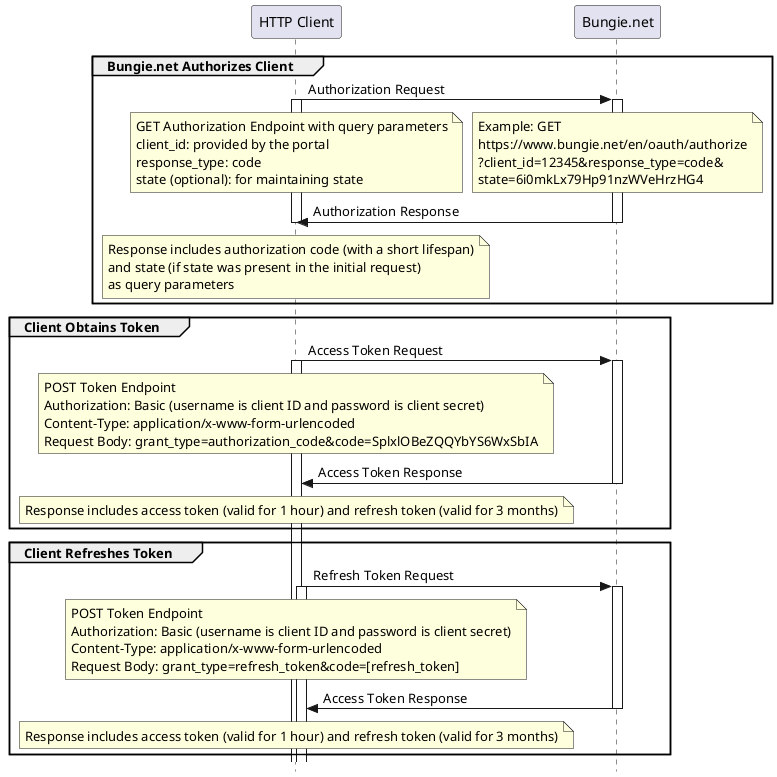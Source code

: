 @startuml
skinparam style strictuml

participant "HTTP Client" as client
participant "Bungie.net" as bnet

' Rough diagram that was created to help me understand the OAuth2 process

group Bungie.net Authorizes Client
    client -> bnet: Authorization Request
    client++
    note over client: GET Authorization Endpoint with query parameters\nclient_id: provided by the portal\nresponse_type: code\nstate (optional): for maintaining state
    / note over bnet: Example: GET \nhttps://www.bungie.net/en/oauth/authorize\n?client_id=12345&response_type=code&\nstate=6i0mkLx79Hp91nzWVeHrzHG4
    bnet++

    bnet -> client: Authorization Response
    note over client: Response includes authorization code (with a short lifespan)\nand state (if state was present in the initial request)\nas query parameters
    bnet--
    client--
end

group Client Obtains Token
    client -> bnet: Access Token Request
    client++
    bnet++
    note over client: POST Token Endpoint \nAuthorization: Basic (username is client ID and password is client secret)\nContent-Type: application/x-www-form-urlencoded\nRequest Body: grant_type=authorization_code&code=SplxlOBeZQQYbYS6WxSbIA

    bnet -> client: Access Token Response
    note over client: Response includes access token (valid for 1 hour) and refresh token (valid for 3 months)
    bnet--
end

group Client Refreshes Token
    client -> bnet: Refresh Token Request
    client++
    bnet++
    note over client: POST Token Endpoint \nAuthorization: Basic (username is client ID and password is client secret)\nContent-Type: application/x-www-form-urlencoded\nRequest Body: grant_type=refresh_token&code=[refresh_token]

    bnet -> client: Access Token Response
    note over client: Response includes access token (valid for 1 hour) and refresh token (valid for 3 months)
    bnet--
end

@enduml
